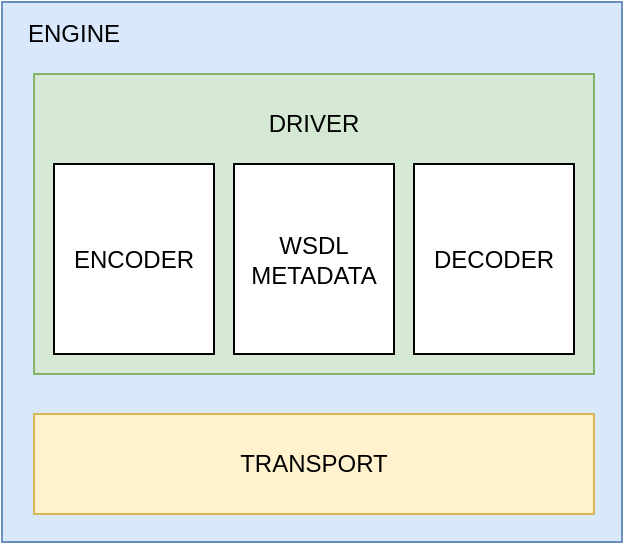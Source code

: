 <mxfile version="14.6.13" type="device"><diagram id="Aa_tTrW_zjSKu8RUcBpy" name="Page-1"><mxGraphModel dx="1106" dy="791" grid="1" gridSize="10" guides="1" tooltips="1" connect="1" arrows="1" fold="1" page="1" pageScale="1" pageWidth="827" pageHeight="1169" math="0" shadow="0"><root><mxCell id="0"/><mxCell id="1" parent="0"/><mxCell id="gE6_WoXxxs7zQVc8Ra-z-8" value="" style="rounded=0;whiteSpace=wrap;html=1;fillColor=#dae8fc;strokeColor=#6c8ebf;" vertex="1" parent="1"><mxGeometry x="20" y="20" width="310" height="270" as="geometry"/></mxCell><mxCell id="gE6_WoXxxs7zQVc8Ra-z-2" value="DRIVER&lt;br&gt;&lt;br&gt;&lt;br&gt;&lt;br&gt;&lt;br&gt;&lt;br&gt;&lt;br&gt;&lt;br&gt;" style="rounded=0;whiteSpace=wrap;html=1;fillColor=#d5e8d4;strokeColor=#82b366;" vertex="1" parent="1"><mxGeometry x="36" y="56" width="280" height="150" as="geometry"/></mxCell><mxCell id="gE6_WoXxxs7zQVc8Ra-z-3" value="TRANSPORT" style="rounded=0;whiteSpace=wrap;html=1;fillColor=#fff2cc;strokeColor=#d6b656;" vertex="1" parent="1"><mxGeometry x="36" y="226" width="280" height="50" as="geometry"/></mxCell><mxCell id="gE6_WoXxxs7zQVc8Ra-z-5" value="ENCODER" style="rounded=0;whiteSpace=wrap;html=1;" vertex="1" parent="1"><mxGeometry x="46" y="101" width="80" height="95" as="geometry"/></mxCell><mxCell id="gE6_WoXxxs7zQVc8Ra-z-6" value="DECODER" style="rounded=0;whiteSpace=wrap;html=1;" vertex="1" parent="1"><mxGeometry x="226" y="101" width="80" height="95" as="geometry"/></mxCell><mxCell id="gE6_WoXxxs7zQVc8Ra-z-7" value="WSDL METADATA" style="rounded=0;whiteSpace=wrap;html=1;" vertex="1" parent="1"><mxGeometry x="136" y="101" width="80" height="95" as="geometry"/></mxCell><mxCell id="gE6_WoXxxs7zQVc8Ra-z-9" value="ENGINE" style="text;html=1;strokeColor=none;fillColor=none;align=center;verticalAlign=middle;whiteSpace=wrap;rounded=0;" vertex="1" parent="1"><mxGeometry x="36" y="26" width="40" height="20" as="geometry"/></mxCell></root></mxGraphModel></diagram></mxfile>